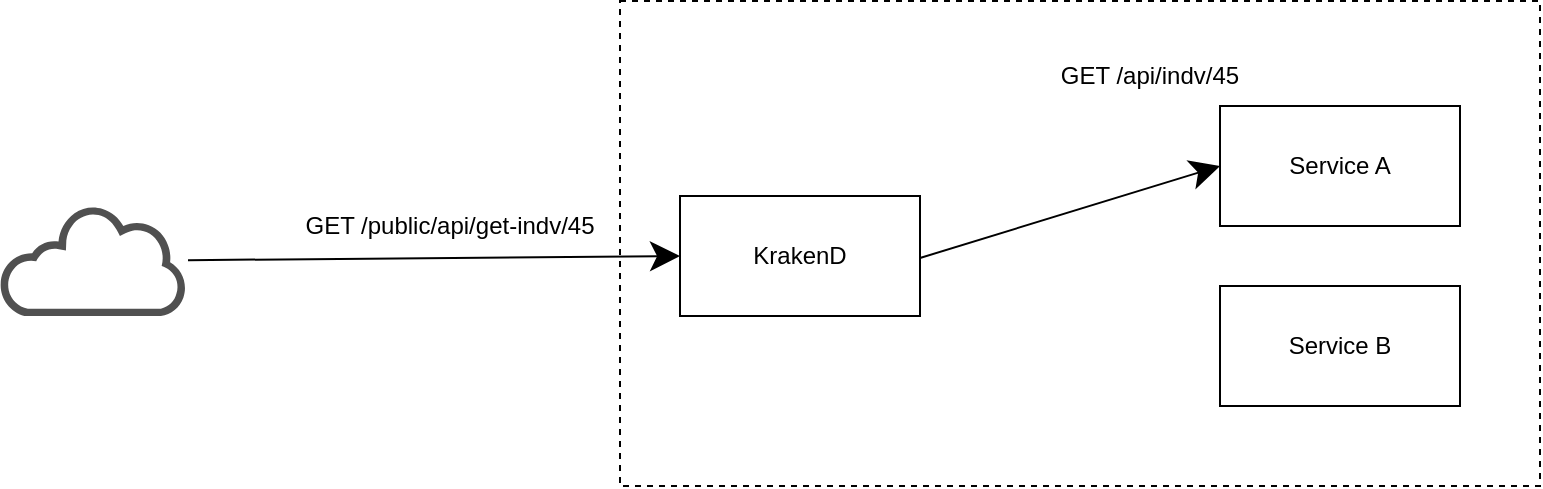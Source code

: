 <mxfile version="21.6.5" type="device">
  <diagram name="Page-1" id="jPq9IUCt0ch_h4P2TpAO">
    <mxGraphModel dx="1114" dy="719" grid="1" gridSize="10" guides="1" tooltips="1" connect="1" arrows="1" fold="1" page="1" pageScale="1" pageWidth="827" pageHeight="1169" math="0" shadow="0">
      <root>
        <mxCell id="0" />
        <mxCell id="1" parent="0" />
        <mxCell id="9Ft2u1CllV49KeAcbXlA-7" value="" style="rounded=0;whiteSpace=wrap;html=1;dashed=1;fillColor=none;" vertex="1" parent="1">
          <mxGeometry x="330" y="77.5" width="460" height="242.5" as="geometry" />
        </mxCell>
        <mxCell id="9Ft2u1CllV49KeAcbXlA-1" value="KrakenD" style="rounded=0;whiteSpace=wrap;html=1;" vertex="1" parent="1">
          <mxGeometry x="360" y="175" width="120" height="60" as="geometry" />
        </mxCell>
        <mxCell id="9Ft2u1CllV49KeAcbXlA-2" value="" style="sketch=0;pointerEvents=1;shadow=0;dashed=0;html=1;strokeColor=none;fillColor=#505050;labelPosition=center;verticalLabelPosition=bottom;outlineConnect=0;verticalAlign=top;align=center;shape=mxgraph.office.clouds.cloud;" vertex="1" parent="1">
          <mxGeometry x="20" y="180" width="94" height="55" as="geometry" />
        </mxCell>
        <mxCell id="9Ft2u1CllV49KeAcbXlA-4" value="Service A" style="rounded=0;whiteSpace=wrap;html=1;" vertex="1" parent="1">
          <mxGeometry x="630" y="130" width="120" height="60" as="geometry" />
        </mxCell>
        <mxCell id="9Ft2u1CllV49KeAcbXlA-5" value="Service B" style="rounded=0;whiteSpace=wrap;html=1;" vertex="1" parent="1">
          <mxGeometry x="630" y="220" width="120" height="60" as="geometry" />
        </mxCell>
        <mxCell id="9Ft2u1CllV49KeAcbXlA-6" value="" style="endArrow=classic;html=1;rounded=0;entryX=0;entryY=0.5;entryDx=0;entryDy=0;endSize=12;" edge="1" parent="1" source="9Ft2u1CllV49KeAcbXlA-2" target="9Ft2u1CllV49KeAcbXlA-1">
          <mxGeometry width="50" height="50" relative="1" as="geometry">
            <mxPoint x="390" y="400" as="sourcePoint" />
            <mxPoint x="440" y="350" as="targetPoint" />
          </mxGeometry>
        </mxCell>
        <mxCell id="9Ft2u1CllV49KeAcbXlA-8" value="" style="endArrow=classic;html=1;rounded=0;entryX=0;entryY=0.5;entryDx=0;entryDy=0;endSize=12;" edge="1" parent="1" target="9Ft2u1CllV49KeAcbXlA-4">
          <mxGeometry width="50" height="50" relative="1" as="geometry">
            <mxPoint x="480" y="206" as="sourcePoint" />
            <mxPoint x="606" y="204" as="targetPoint" />
          </mxGeometry>
        </mxCell>
        <mxCell id="9Ft2u1CllV49KeAcbXlA-9" value="GET /public/api/get-indv/45" style="text;html=1;strokeColor=none;fillColor=none;align=center;verticalAlign=middle;whiteSpace=wrap;rounded=0;" vertex="1" parent="1">
          <mxGeometry x="160" y="175" width="170" height="30" as="geometry" />
        </mxCell>
        <mxCell id="9Ft2u1CllV49KeAcbXlA-10" value="GET /api/indv/45" style="text;html=1;strokeColor=none;fillColor=none;align=center;verticalAlign=middle;whiteSpace=wrap;rounded=0;" vertex="1" parent="1">
          <mxGeometry x="510" y="100" width="170" height="30" as="geometry" />
        </mxCell>
      </root>
    </mxGraphModel>
  </diagram>
</mxfile>
